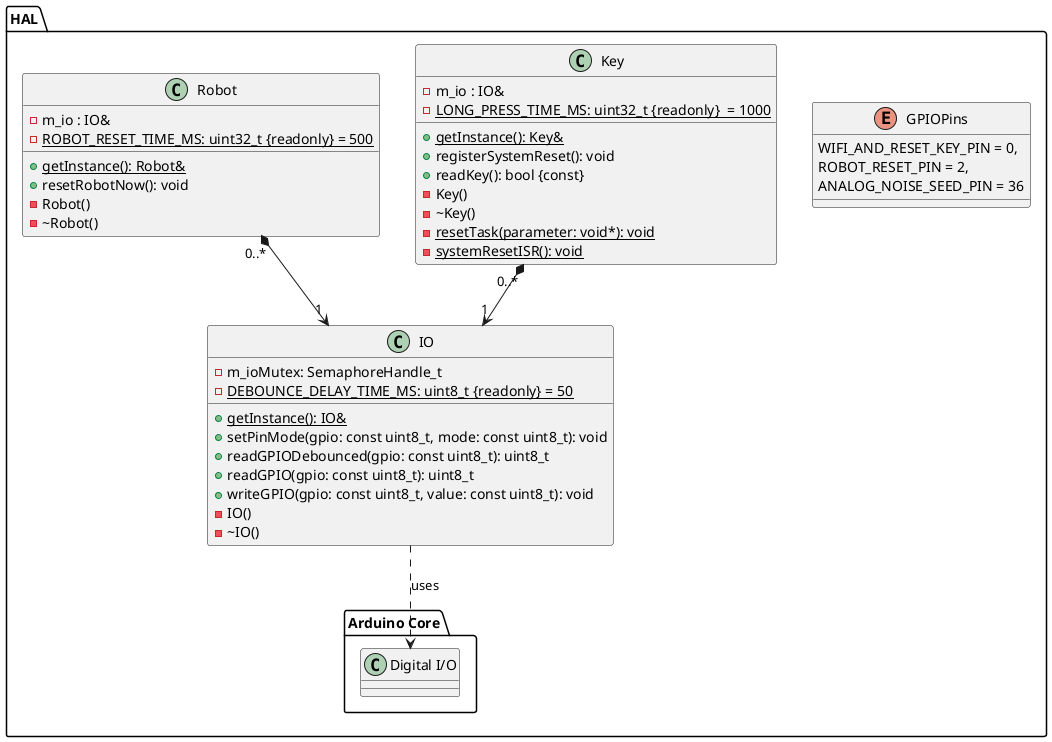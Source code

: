 @startuml
package HAL
{
    package "Arduino Core"
    {
        class "Digital I/O" as ArduinoIO
    }

    enum GPIOPins
    {
        WIFI_AND_RESET_KEY_PIN = 0,
        ROBOT_RESET_PIN = 2,
        ANALOG_NOISE_SEED_PIN = 36
    }

    class IO
    {
        - m_ioMutex: SemaphoreHandle_t
        {static} - DEBOUNCE_DELAY_TIME_MS: uint8_t {readonly} = 50
        + {static} getInstance(): IO&
        + setPinMode(gpio: const uint8_t, mode: const uint8_t): void
        + readGPIODebounced(gpio: const uint8_t): uint8_t
        + readGPIO(gpio: const uint8_t): uint8_t
        + writeGPIO(gpio: const uint8_t, value: const uint8_t): void
        - IO()
        - ~IO()
    }
    IO  ..> ArduinoIO : uses

    class Key
    {
        - m_io : IO&
        {static} - LONG_PRESS_TIME_MS: uint32_t {readonly}  = 1000
        {static} + getInstance(): Key&
        + registerSystemReset(): void
        + readKey(): bool {const}
        - Key()
        - ~Key()
        - {static} resetTask(parameter: void*): void
        - {static} systemResetISR(): void
    }
    Key "0..*" *--> "1" IO

    class Robot
    {
        - m_io : IO&
        {static} - ROBOT_RESET_TIME_MS: uint32_t {readonly} = 500
        {static} + getInstance(): Robot&
        + resetRobotNow(): void
        - Robot()
        - ~Robot()
    }
    Robot "0..*" *--> "1" IO
}
@enduml
